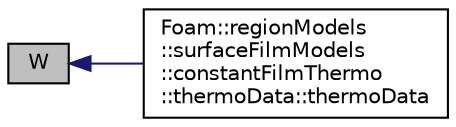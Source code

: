digraph "W"
{
  bgcolor="transparent";
  edge [fontname="Helvetica",fontsize="10",labelfontname="Helvetica",labelfontsize="10"];
  node [fontname="Helvetica",fontsize="10",shape=record];
  rankdir="LR";
  Node2734 [label="W",height=0.2,width=0.4,color="black", fillcolor="grey75", style="filled", fontcolor="black"];
  Node2734 -> Node2735 [dir="back",color="midnightblue",fontsize="10",style="solid",fontname="Helvetica"];
  Node2735 [label="Foam::regionModels\l::surfaceFilmModels\l::constantFilmThermo\l::thermoData::thermoData",height=0.2,width=0.4,color="black",URL="$a30133.html#a2acaf05d6f8f3923172d95b93767b96e"];
}
